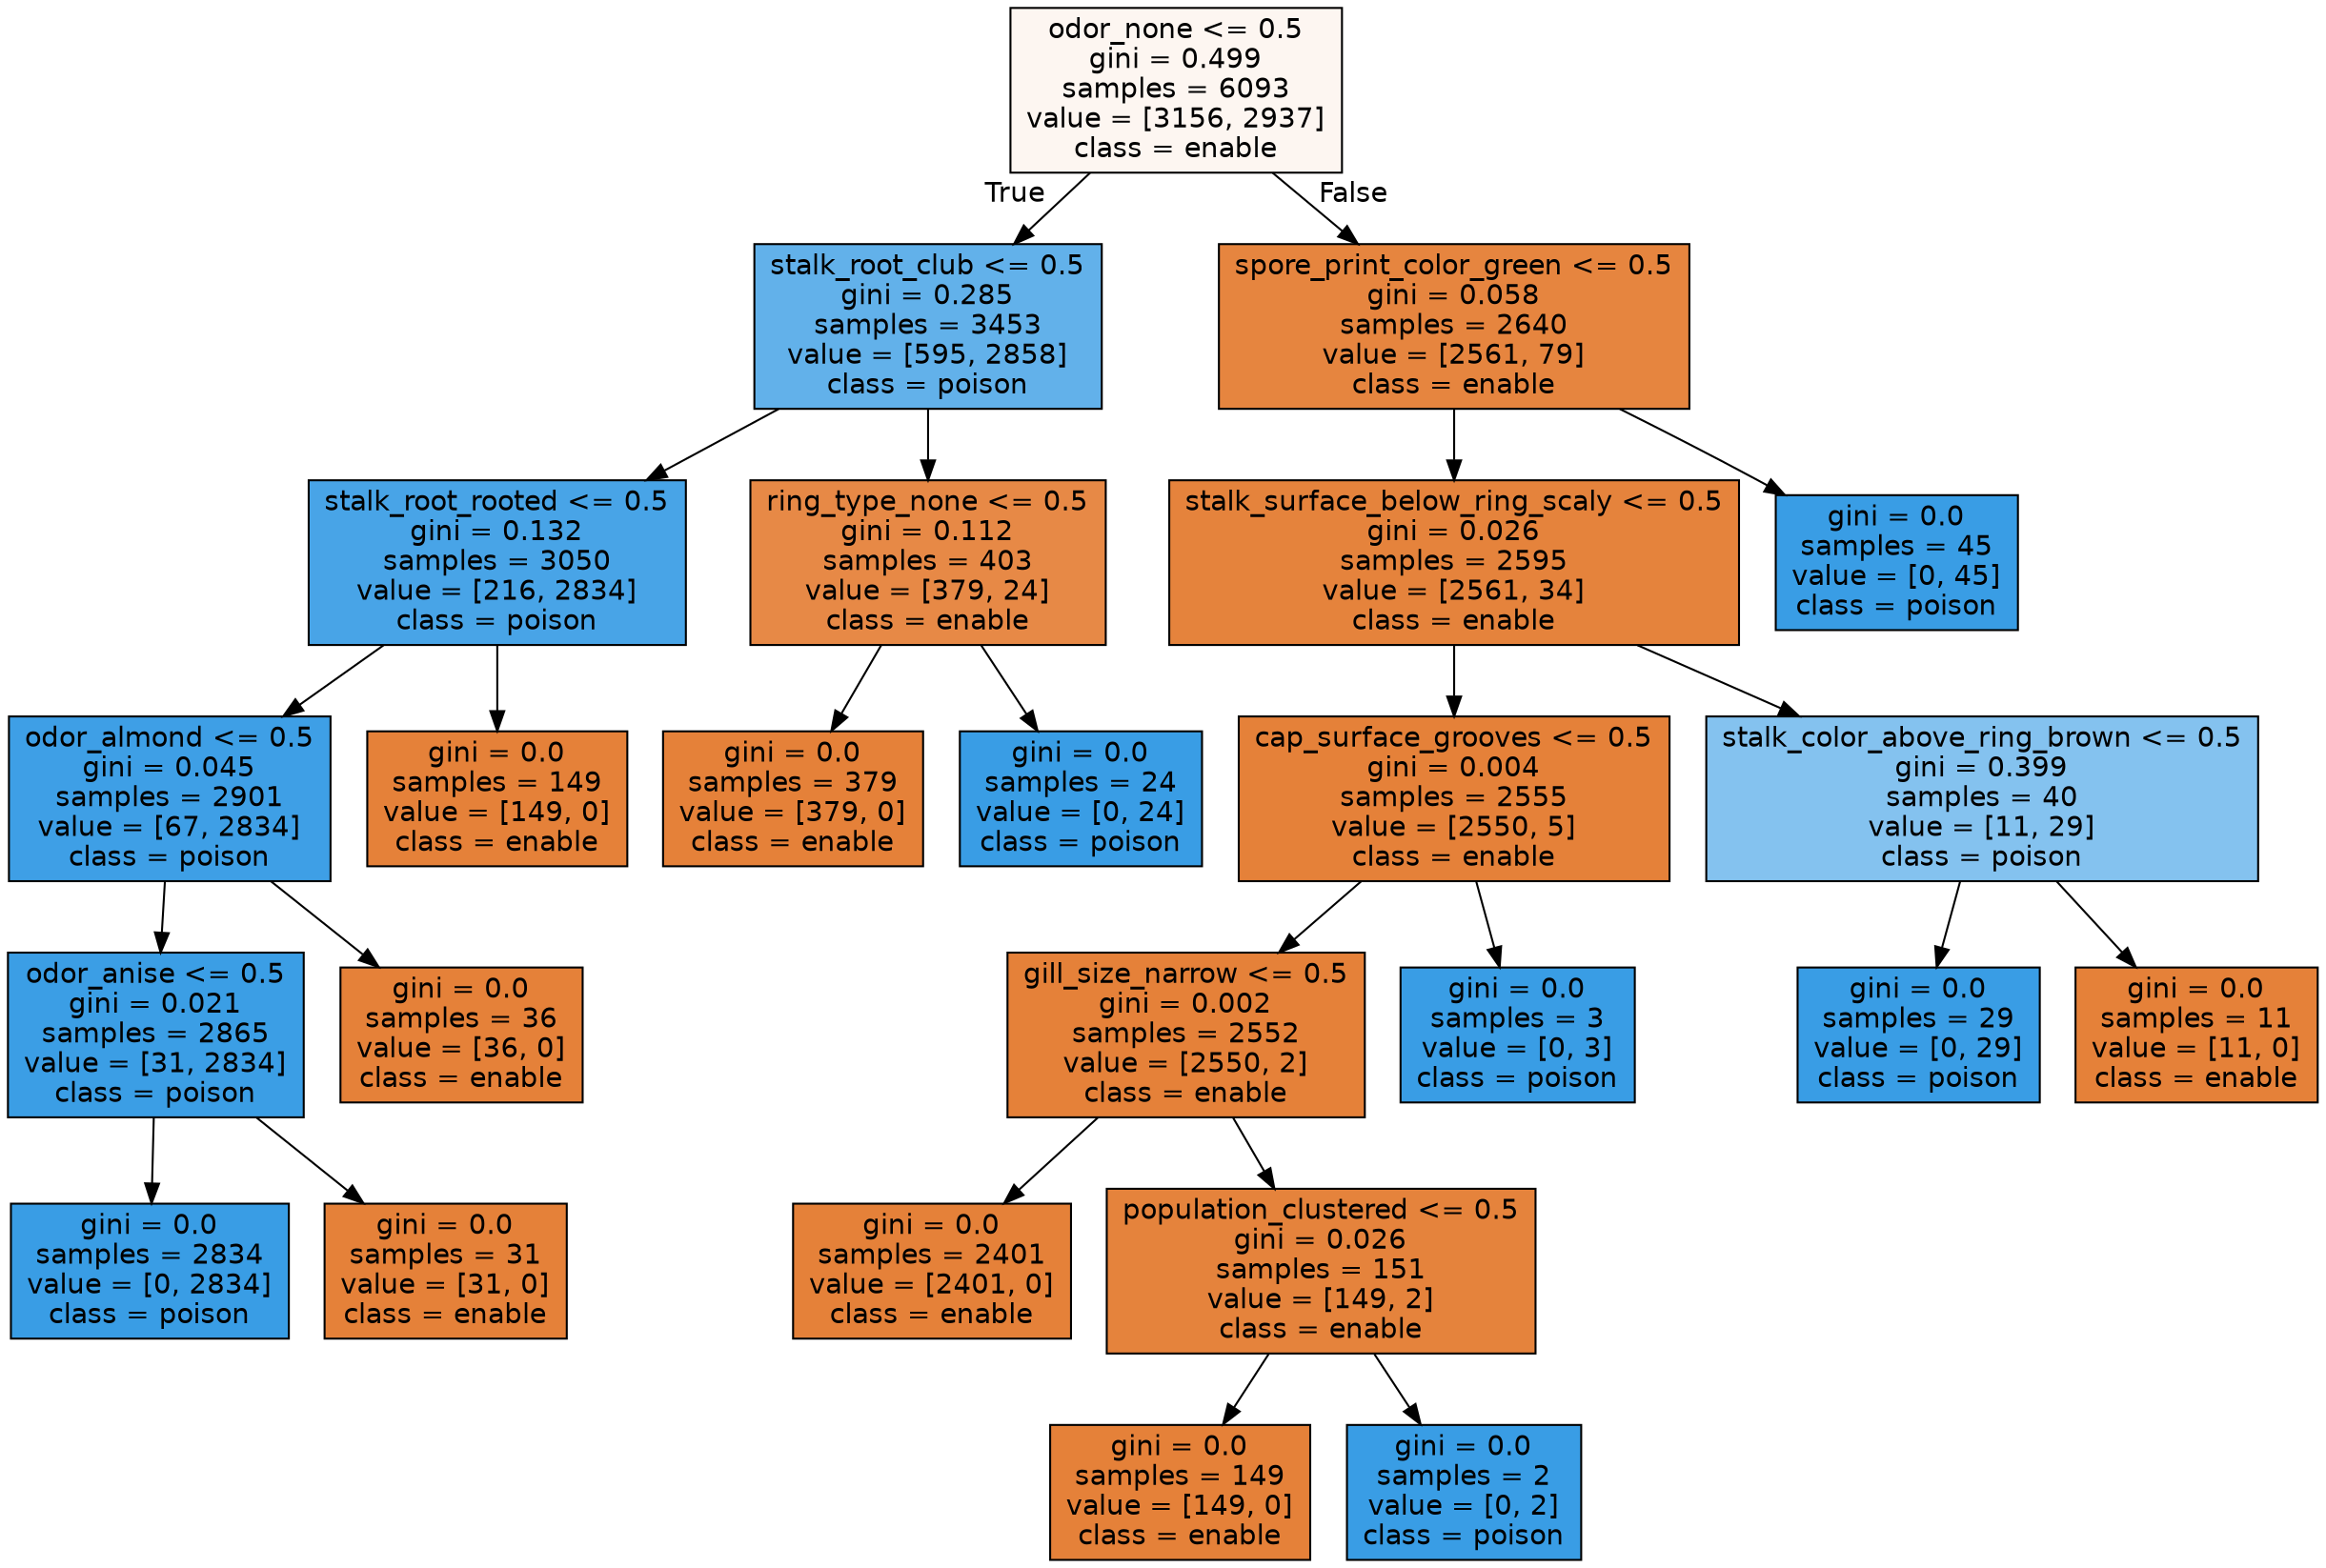 digraph Tree {
node [shape=box, style="filled", color="black", fontname="helvetica"] ;
edge [fontname="helvetica"] ;
0 [label="odor_none <= 0.5\ngini = 0.499\nsamples = 6093\nvalue = [3156, 2937]\nclass = enable", fillcolor="#fdf6f1"] ;
1 [label="stalk_root_club <= 0.5\ngini = 0.285\nsamples = 3453\nvalue = [595, 2858]\nclass = poison", fillcolor="#62b1ea"] ;
0 -> 1 [labeldistance=2.5, labelangle=45, headlabel="True"] ;
2 [label="stalk_root_rooted <= 0.5\ngini = 0.132\nsamples = 3050\nvalue = [216, 2834]\nclass = poison", fillcolor="#48a4e7"] ;
1 -> 2 ;
3 [label="odor_almond <= 0.5\ngini = 0.045\nsamples = 2901\nvalue = [67, 2834]\nclass = poison", fillcolor="#3e9fe6"] ;
2 -> 3 ;
4 [label="odor_anise <= 0.5\ngini = 0.021\nsamples = 2865\nvalue = [31, 2834]\nclass = poison", fillcolor="#3b9ee5"] ;
3 -> 4 ;
5 [label="gini = 0.0\nsamples = 2834\nvalue = [0, 2834]\nclass = poison", fillcolor="#399de5"] ;
4 -> 5 ;
6 [label="gini = 0.0\nsamples = 31\nvalue = [31, 0]\nclass = enable", fillcolor="#e58139"] ;
4 -> 6 ;
7 [label="gini = 0.0\nsamples = 36\nvalue = [36, 0]\nclass = enable", fillcolor="#e58139"] ;
3 -> 7 ;
8 [label="gini = 0.0\nsamples = 149\nvalue = [149, 0]\nclass = enable", fillcolor="#e58139"] ;
2 -> 8 ;
9 [label="ring_type_none <= 0.5\ngini = 0.112\nsamples = 403\nvalue = [379, 24]\nclass = enable", fillcolor="#e78946"] ;
1 -> 9 ;
10 [label="gini = 0.0\nsamples = 379\nvalue = [379, 0]\nclass = enable", fillcolor="#e58139"] ;
9 -> 10 ;
11 [label="gini = 0.0\nsamples = 24\nvalue = [0, 24]\nclass = poison", fillcolor="#399de5"] ;
9 -> 11 ;
12 [label="spore_print_color_green <= 0.5\ngini = 0.058\nsamples = 2640\nvalue = [2561, 79]\nclass = enable", fillcolor="#e6853f"] ;
0 -> 12 [labeldistance=2.5, labelangle=-45, headlabel="False"] ;
13 [label="stalk_surface_below_ring_scaly <= 0.5\ngini = 0.026\nsamples = 2595\nvalue = [2561, 34]\nclass = enable", fillcolor="#e5833c"] ;
12 -> 13 ;
14 [label="cap_surface_grooves <= 0.5\ngini = 0.004\nsamples = 2555\nvalue = [2550, 5]\nclass = enable", fillcolor="#e58139"] ;
13 -> 14 ;
15 [label="gill_size_narrow <= 0.5\ngini = 0.002\nsamples = 2552\nvalue = [2550, 2]\nclass = enable", fillcolor="#e58139"] ;
14 -> 15 ;
16 [label="gini = 0.0\nsamples = 2401\nvalue = [2401, 0]\nclass = enable", fillcolor="#e58139"] ;
15 -> 16 ;
17 [label="population_clustered <= 0.5\ngini = 0.026\nsamples = 151\nvalue = [149, 2]\nclass = enable", fillcolor="#e5833c"] ;
15 -> 17 ;
18 [label="gini = 0.0\nsamples = 149\nvalue = [149, 0]\nclass = enable", fillcolor="#e58139"] ;
17 -> 18 ;
19 [label="gini = 0.0\nsamples = 2\nvalue = [0, 2]\nclass = poison", fillcolor="#399de5"] ;
17 -> 19 ;
20 [label="gini = 0.0\nsamples = 3\nvalue = [0, 3]\nclass = poison", fillcolor="#399de5"] ;
14 -> 20 ;
21 [label="stalk_color_above_ring_brown <= 0.5\ngini = 0.399\nsamples = 40\nvalue = [11, 29]\nclass = poison", fillcolor="#84c2ef"] ;
13 -> 21 ;
22 [label="gini = 0.0\nsamples = 29\nvalue = [0, 29]\nclass = poison", fillcolor="#399de5"] ;
21 -> 22 ;
23 [label="gini = 0.0\nsamples = 11\nvalue = [11, 0]\nclass = enable", fillcolor="#e58139"] ;
21 -> 23 ;
24 [label="gini = 0.0\nsamples = 45\nvalue = [0, 45]\nclass = poison", fillcolor="#399de5"] ;
12 -> 24 ;
}